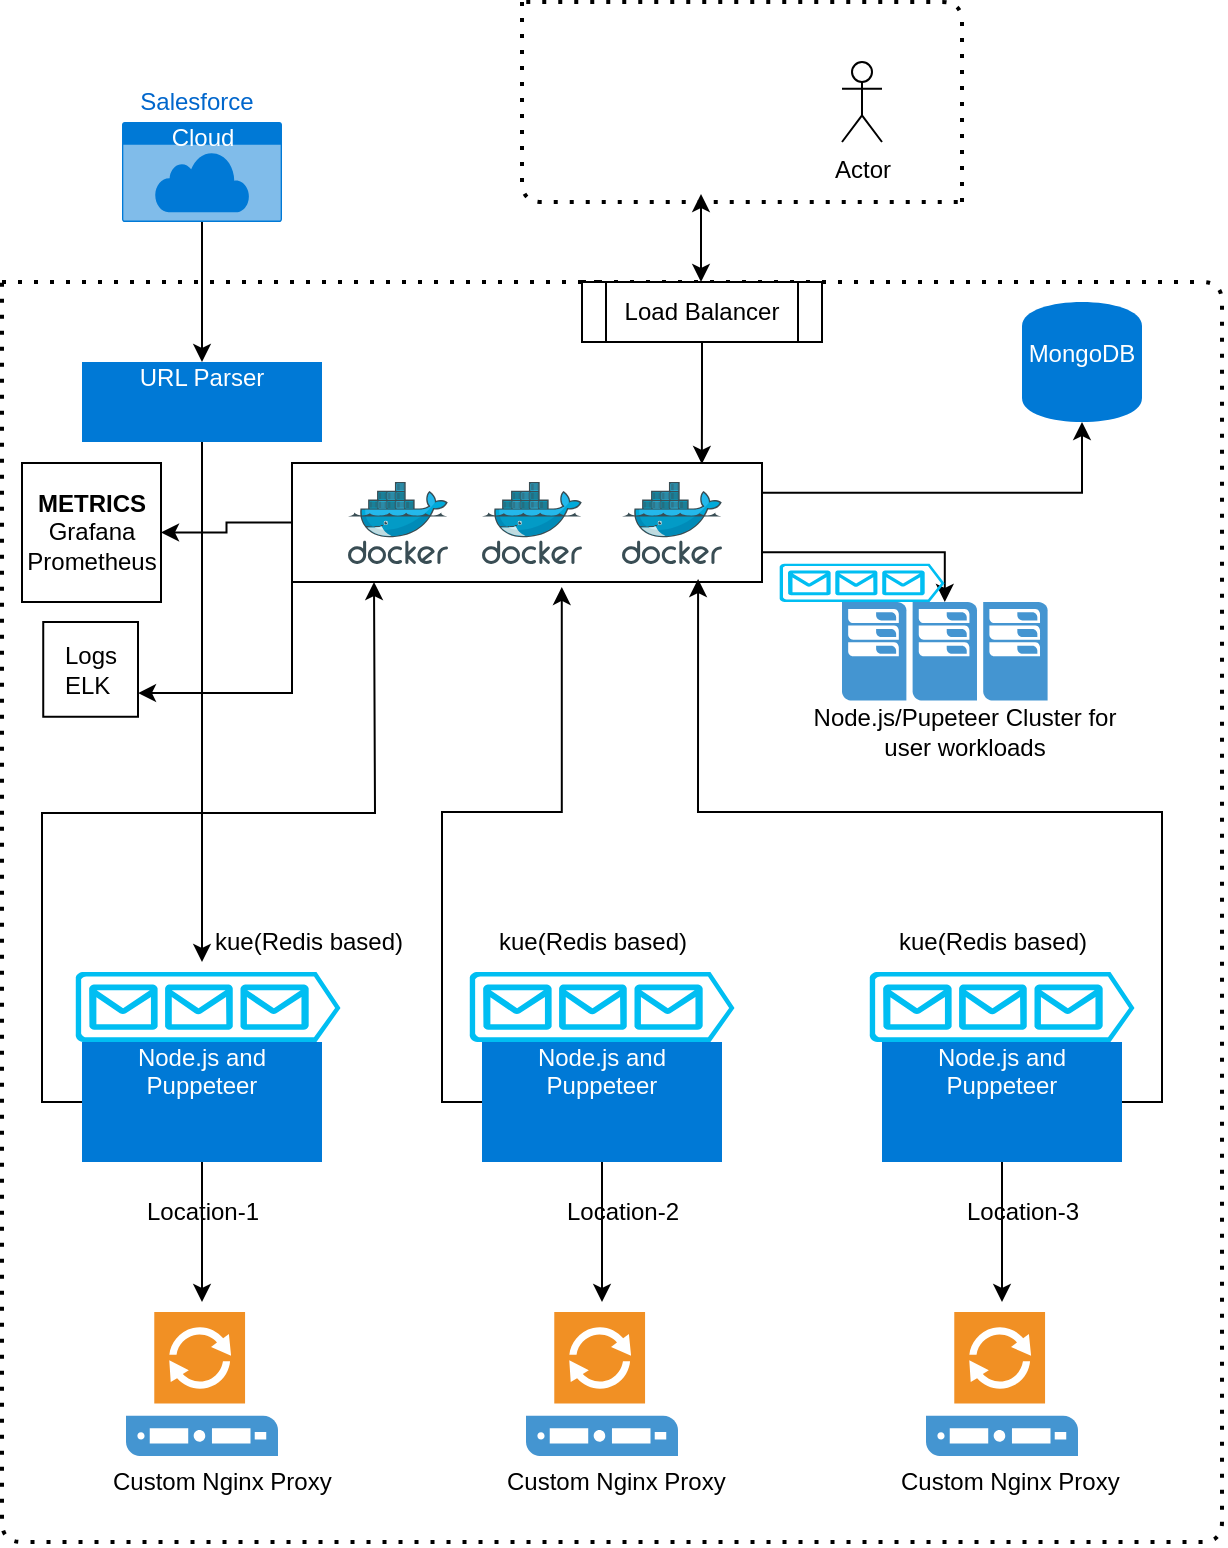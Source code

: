 <mxfile version="13.6.3" type="github">
  <diagram id="ujlbE42ZDyaoqwJoX8us" name="Page-1">
    <mxGraphModel dx="1186" dy="796" grid="1" gridSize="10" guides="1" tooltips="1" connect="1" arrows="1" fold="1" page="1" pageScale="1" pageWidth="850" pageHeight="1100" math="0" shadow="0">
      <root>
        <mxCell id="0" />
        <mxCell id="1" parent="0" />
        <mxCell id="xCr0qZ961VCydwSx8T03-10" style="edgeStyle=orthogonalEdgeStyle;rounded=0;orthogonalLoop=1;jettySize=auto;html=1;exitX=1;exitY=0.25;exitDx=0;exitDy=0;" parent="1" source="PxzMqg5Wx6o_aP7VjGV6-99" target="PxzMqg5Wx6o_aP7VjGV6-28" edge="1">
          <mxGeometry relative="1" as="geometry" />
        </mxCell>
        <mxCell id="xCr0qZ961VCydwSx8T03-11" style="edgeStyle=orthogonalEdgeStyle;rounded=0;orthogonalLoop=1;jettySize=auto;html=1;exitX=1;exitY=0.75;exitDx=0;exitDy=0;" parent="1" source="PxzMqg5Wx6o_aP7VjGV6-99" target="xCr0qZ961VCydwSx8T03-4" edge="1">
          <mxGeometry relative="1" as="geometry" />
        </mxCell>
        <mxCell id="cluyJKWnRuhhwIL8Kni7-7" style="edgeStyle=orthogonalEdgeStyle;rounded=0;orthogonalLoop=1;jettySize=auto;html=1;exitX=0;exitY=1;exitDx=0;exitDy=0;entryX=1;entryY=0.75;entryDx=0;entryDy=0;" edge="1" parent="1" source="PxzMqg5Wx6o_aP7VjGV6-99" target="cluyJKWnRuhhwIL8Kni7-6">
          <mxGeometry relative="1" as="geometry" />
        </mxCell>
        <mxCell id="cluyJKWnRuhhwIL8Kni7-11" style="edgeStyle=orthogonalEdgeStyle;rounded=0;orthogonalLoop=1;jettySize=auto;html=1;exitX=0;exitY=0.5;exitDx=0;exitDy=0;" edge="1" parent="1" source="PxzMqg5Wx6o_aP7VjGV6-99" target="cluyJKWnRuhhwIL8Kni7-1">
          <mxGeometry relative="1" as="geometry" />
        </mxCell>
        <mxCell id="PxzMqg5Wx6o_aP7VjGV6-99" value="" style="rounded=0;whiteSpace=wrap;html=1;" parent="1" vertex="1">
          <mxGeometry x="305" y="360.5" width="235" height="59.5" as="geometry" />
        </mxCell>
        <mxCell id="PxzMqg5Wx6o_aP7VjGV6-52" value="" style="edgeStyle=orthogonalEdgeStyle;rounded=0;orthogonalLoop=1;jettySize=auto;html=1;" parent="1" source="PxzMqg5Wx6o_aP7VjGV6-1" target="PxzMqg5Wx6o_aP7VjGV6-5" edge="1">
          <mxGeometry relative="1" as="geometry" />
        </mxCell>
        <mxCell id="PxzMqg5Wx6o_aP7VjGV6-1" value="Cloud" style="html=1;strokeColor=none;fillColor=#0079D6;labelPosition=center;verticalLabelPosition=middle;verticalAlign=top;align=center;fontSize=12;outlineConnect=0;spacingTop=-6;fontColor=#FFFFFF;shape=mxgraph.sitemap.cloud;" parent="1" vertex="1">
          <mxGeometry x="220" y="190" width="80" height="50" as="geometry" />
        </mxCell>
        <mxCell id="PxzMqg5Wx6o_aP7VjGV6-2" value="&lt;font color=&quot;#0066cc&quot;&gt;Salesforce&lt;/font&gt;" style="text;html=1;align=center;verticalAlign=middle;resizable=0;points=[];autosize=1;" parent="1" vertex="1">
          <mxGeometry x="222" y="170" width="70" height="20" as="geometry" />
        </mxCell>
        <mxCell id="PxzMqg5Wx6o_aP7VjGV6-82" style="edgeStyle=orthogonalEdgeStyle;rounded=0;orthogonalLoop=1;jettySize=auto;html=1;exitX=0.5;exitY=1;exitDx=0;exitDy=0;" parent="1" source="PxzMqg5Wx6o_aP7VjGV6-5" edge="1">
          <mxGeometry relative="1" as="geometry">
            <mxPoint x="260" y="610" as="targetPoint" />
            <Array as="points">
              <mxPoint x="260" y="390" />
              <mxPoint x="260" y="390" />
            </Array>
          </mxGeometry>
        </mxCell>
        <mxCell id="PxzMqg5Wx6o_aP7VjGV6-5" value="URL Parser" style="whiteSpace=wrap;html=1;fontColor=#FFFFFF;verticalAlign=top;strokeColor=none;fillColor=#0079D6;spacingTop=-6;" parent="1" vertex="1">
          <mxGeometry x="200" y="310" width="120" height="40" as="geometry" />
        </mxCell>
        <mxCell id="PxzMqg5Wx6o_aP7VjGV6-49" style="edgeStyle=orthogonalEdgeStyle;rounded=0;orthogonalLoop=1;jettySize=auto;html=1;exitX=0.5;exitY=1;exitDx=0;exitDy=0;" parent="1" source="PxzMqg5Wx6o_aP7VjGV6-9" edge="1">
          <mxGeometry relative="1" as="geometry">
            <mxPoint x="460" y="780" as="targetPoint" />
          </mxGeometry>
        </mxCell>
        <mxCell id="PxzMqg5Wx6o_aP7VjGV6-9" value="&lt;span&gt;Node.js and Puppeteer&lt;/span&gt;" style="whiteSpace=wrap;html=1;fontColor=#FFFFFF;verticalAlign=top;strokeColor=none;fillColor=#0079D6;spacingTop=-6;" parent="1" vertex="1">
          <mxGeometry x="400" y="650" width="120" height="60" as="geometry" />
        </mxCell>
        <mxCell id="PxzMqg5Wx6o_aP7VjGV6-50" style="edgeStyle=orthogonalEdgeStyle;rounded=0;orthogonalLoop=1;jettySize=auto;html=1;exitX=0.5;exitY=1;exitDx=0;exitDy=0;" parent="1" source="PxzMqg5Wx6o_aP7VjGV6-11" edge="1">
          <mxGeometry relative="1" as="geometry">
            <mxPoint x="260" y="780" as="targetPoint" />
          </mxGeometry>
        </mxCell>
        <mxCell id="PxzMqg5Wx6o_aP7VjGV6-86" style="edgeStyle=orthogonalEdgeStyle;rounded=0;orthogonalLoop=1;jettySize=auto;html=1;exitX=0;exitY=0.5;exitDx=0;exitDy=0;" parent="1" source="PxzMqg5Wx6o_aP7VjGV6-11" edge="1">
          <mxGeometry relative="1" as="geometry">
            <mxPoint x="346" y="420" as="targetPoint" />
          </mxGeometry>
        </mxCell>
        <mxCell id="PxzMqg5Wx6o_aP7VjGV6-11" value="Node.js and Puppeteer" style="whiteSpace=wrap;html=1;fontColor=#FFFFFF;verticalAlign=top;strokeColor=none;fillColor=#0079D6;spacingTop=-6;" parent="1" vertex="1">
          <mxGeometry x="200" y="650" width="120" height="60" as="geometry" />
        </mxCell>
        <mxCell id="PxzMqg5Wx6o_aP7VjGV6-51" style="edgeStyle=orthogonalEdgeStyle;rounded=0;orthogonalLoop=1;jettySize=auto;html=1;exitX=0.5;exitY=1;exitDx=0;exitDy=0;" parent="1" source="PxzMqg5Wx6o_aP7VjGV6-13" edge="1">
          <mxGeometry relative="1" as="geometry">
            <mxPoint x="660" y="780" as="targetPoint" />
          </mxGeometry>
        </mxCell>
        <mxCell id="xCr0qZ961VCydwSx8T03-1" style="edgeStyle=orthogonalEdgeStyle;rounded=0;orthogonalLoop=1;jettySize=auto;html=1;exitX=1;exitY=0.5;exitDx=0;exitDy=0;entryX=0.864;entryY=0.975;entryDx=0;entryDy=0;entryPerimeter=0;" parent="1" source="PxzMqg5Wx6o_aP7VjGV6-13" target="PxzMqg5Wx6o_aP7VjGV6-99" edge="1">
          <mxGeometry relative="1" as="geometry" />
        </mxCell>
        <mxCell id="PxzMqg5Wx6o_aP7VjGV6-13" value="&lt;span&gt;Node.js and Puppeteer&lt;/span&gt;" style="whiteSpace=wrap;html=1;fontColor=#FFFFFF;verticalAlign=top;strokeColor=none;fillColor=#0079D6;spacingTop=-6;" parent="1" vertex="1">
          <mxGeometry x="600" y="650" width="120" height="60" as="geometry" />
        </mxCell>
        <mxCell id="PxzMqg5Wx6o_aP7VjGV6-15" value="" style="endArrow=none;dashed=1;html=1;dashPattern=1 3;strokeWidth=2;" parent="1" edge="1">
          <mxGeometry width="50" height="50" relative="1" as="geometry">
            <mxPoint x="450" y="270" as="sourcePoint" />
            <mxPoint x="160" y="270" as="targetPoint" />
            <Array as="points">
              <mxPoint x="770" y="270" />
              <mxPoint x="770" y="900" />
              <mxPoint x="480" y="900" />
              <mxPoint x="160" y="900" />
            </Array>
          </mxGeometry>
        </mxCell>
        <mxCell id="PxzMqg5Wx6o_aP7VjGV6-16" value="Location-1" style="text;html=1;align=center;verticalAlign=middle;resizable=0;points=[];autosize=1;" parent="1" vertex="1">
          <mxGeometry x="225" y="725" width="70" height="20" as="geometry" />
        </mxCell>
        <mxCell id="PxzMqg5Wx6o_aP7VjGV6-17" value="Location-2" style="text;html=1;align=center;verticalAlign=middle;resizable=0;points=[];autosize=1;" parent="1" vertex="1">
          <mxGeometry x="435" y="725" width="70" height="20" as="geometry" />
        </mxCell>
        <mxCell id="PxzMqg5Wx6o_aP7VjGV6-18" value="Location-3" style="text;html=1;align=center;verticalAlign=middle;resizable=0;points=[];autosize=1;" parent="1" vertex="1">
          <mxGeometry x="635" y="725" width="70" height="20" as="geometry" />
        </mxCell>
        <mxCell id="PxzMqg5Wx6o_aP7VjGV6-21" value="" style="shadow=0;dashed=0;html=1;strokeColor=none;fillColor=#4495D1;labelPosition=center;verticalLabelPosition=bottom;verticalAlign=top;align=center;outlineConnect=0;shape=mxgraph.veeam.proxy_server;" parent="1" vertex="1">
          <mxGeometry x="422" y="785" width="76" height="72" as="geometry" />
        </mxCell>
        <mxCell id="PxzMqg5Wx6o_aP7VjGV6-22" value="" style="shadow=0;dashed=0;html=1;strokeColor=none;fillColor=#4495D1;labelPosition=center;verticalLabelPosition=bottom;verticalAlign=top;align=center;outlineConnect=0;shape=mxgraph.veeam.proxy_server;" parent="1" vertex="1">
          <mxGeometry x="222" y="785" width="76" height="72" as="geometry" />
        </mxCell>
        <mxCell id="PxzMqg5Wx6o_aP7VjGV6-23" value="" style="shadow=0;dashed=0;html=1;strokeColor=none;fillColor=#4495D1;labelPosition=center;verticalLabelPosition=bottom;verticalAlign=top;align=center;outlineConnect=0;shape=mxgraph.veeam.proxy_server;" parent="1" vertex="1">
          <mxGeometry x="622" y="785" width="76" height="72" as="geometry" />
        </mxCell>
        <mxCell id="PxzMqg5Wx6o_aP7VjGV6-28" value="MongoDB" style="shape=cylinder;whiteSpace=wrap;html=1;boundedLbl=1;backgroundOutline=1;fontColor=#FFFFFF;verticalAlign=top;strokeColor=none;fillColor=#0079D6;spacingTop=-6;" parent="1" vertex="1">
          <mxGeometry x="670" y="280" width="60" height="60" as="geometry" />
        </mxCell>
        <mxCell id="PxzMqg5Wx6o_aP7VjGV6-30" value="Actor" style="shape=umlActor;verticalLabelPosition=bottom;verticalAlign=top;html=1;outlineConnect=0;" parent="1" vertex="1">
          <mxGeometry x="580" y="160" width="20" height="40" as="geometry" />
        </mxCell>
        <mxCell id="PxzMqg5Wx6o_aP7VjGV6-36" value="" style="shape=image;html=1;verticalAlign=top;verticalLabelPosition=bottom;labelBackgroundColor=#ffffff;imageAspect=0;aspect=fixed;image=https://cdn4.iconfinder.com/data/icons/technology-83/1000/app_frontend_end_front_front-end_front_end_development-128.png" parent="1" vertex="1">
          <mxGeometry x="480" y="150" width="60" height="60" as="geometry" />
        </mxCell>
        <mxCell id="PxzMqg5Wx6o_aP7VjGV6-39" value="" style="endArrow=none;dashed=1;html=1;dashPattern=1 3;strokeWidth=2;" parent="1" edge="1">
          <mxGeometry width="50" height="50" relative="1" as="geometry">
            <mxPoint x="420" y="130" as="sourcePoint" />
            <mxPoint x="640" y="230" as="targetPoint" />
            <Array as="points">
              <mxPoint x="420" y="130" />
              <mxPoint x="420" y="230" />
              <mxPoint x="540" y="230" />
            </Array>
          </mxGeometry>
        </mxCell>
        <mxCell id="PxzMqg5Wx6o_aP7VjGV6-46" value="&amp;nbsp;Custom Nginx Proxy" style="text;html=1;align=center;verticalAlign=middle;resizable=0;points=[];autosize=1;" parent="1" vertex="1">
          <mxGeometry x="203" y="860" width="130" height="20" as="geometry" />
        </mxCell>
        <mxCell id="PxzMqg5Wx6o_aP7VjGV6-47" value="&amp;nbsp;Custom Nginx Proxy" style="text;html=1;align=center;verticalAlign=middle;resizable=0;points=[];autosize=1;" parent="1" vertex="1">
          <mxGeometry x="597" y="860" width="130" height="20" as="geometry" />
        </mxCell>
        <mxCell id="PxzMqg5Wx6o_aP7VjGV6-48" value="&amp;nbsp;Custom Nginx Proxy" style="text;html=1;align=center;verticalAlign=middle;resizable=0;points=[];autosize=1;" parent="1" vertex="1">
          <mxGeometry x="400" y="860" width="130" height="20" as="geometry" />
        </mxCell>
        <mxCell id="PxzMqg5Wx6o_aP7VjGV6-66" style="edgeStyle=orthogonalEdgeStyle;rounded=0;orthogonalLoop=1;jettySize=auto;html=1;exitX=0.5;exitY=1;exitDx=0;exitDy=0;exitPerimeter=0;entryX=0.5;entryY=0;entryDx=0;entryDy=0;" parent="1" source="PxzMqg5Wx6o_aP7VjGV6-62" target="PxzMqg5Wx6o_aP7VjGV6-9" edge="1">
          <mxGeometry relative="1" as="geometry" />
        </mxCell>
        <mxCell id="PxzMqg5Wx6o_aP7VjGV6-101" style="edgeStyle=orthogonalEdgeStyle;rounded=0;orthogonalLoop=1;jettySize=auto;html=1;entryX=0.574;entryY=1.042;entryDx=0;entryDy=0;entryPerimeter=0;exitX=0;exitY=0.5;exitDx=0;exitDy=0;" parent="1" source="PxzMqg5Wx6o_aP7VjGV6-9" target="PxzMqg5Wx6o_aP7VjGV6-99" edge="1">
          <mxGeometry relative="1" as="geometry">
            <mxPoint x="390" y="680" as="sourcePoint" />
          </mxGeometry>
        </mxCell>
        <mxCell id="PxzMqg5Wx6o_aP7VjGV6-62" value="" style="verticalLabelPosition=bottom;html=1;verticalAlign=top;align=center;strokeColor=none;fillColor=#00BEF2;shape=mxgraph.azure.queue_generic;pointerEvents=1;" parent="1" vertex="1">
          <mxGeometry x="393.75" y="615" width="132.5" height="35" as="geometry" />
        </mxCell>
        <mxCell id="PxzMqg5Wx6o_aP7VjGV6-67" value="kue(Redis based)" style="text;html=1;align=center;verticalAlign=middle;resizable=0;points=[];autosize=1;" parent="1" vertex="1">
          <mxGeometry x="257.5" y="590" width="110" height="20" as="geometry" />
        </mxCell>
        <mxCell id="PxzMqg5Wx6o_aP7VjGV6-70" value="" style="verticalLabelPosition=bottom;html=1;verticalAlign=top;align=center;strokeColor=none;fillColor=#00BEF2;shape=mxgraph.azure.queue_generic;pointerEvents=1;" parent="1" vertex="1">
          <mxGeometry x="593.75" y="615" width="132.5" height="35" as="geometry" />
        </mxCell>
        <mxCell id="PxzMqg5Wx6o_aP7VjGV6-71" value="" style="verticalLabelPosition=bottom;html=1;verticalAlign=top;align=center;strokeColor=none;fillColor=#00BEF2;shape=mxgraph.azure.queue_generic;pointerEvents=1;" parent="1" vertex="1">
          <mxGeometry x="196.75" y="615" width="132.5" height="35" as="geometry" />
        </mxCell>
        <mxCell id="PxzMqg5Wx6o_aP7VjGV6-83" value="" style="endArrow=none;dashed=1;html=1;dashPattern=1 3;strokeWidth=2;" parent="1" edge="1">
          <mxGeometry width="50" height="50" relative="1" as="geometry">
            <mxPoint x="160" y="270" as="sourcePoint" />
            <mxPoint x="460" y="270" as="targetPoint" />
            <Array as="points">
              <mxPoint x="330" y="270" />
            </Array>
          </mxGeometry>
        </mxCell>
        <mxCell id="PxzMqg5Wx6o_aP7VjGV6-88" value="" style="endArrow=none;dashed=1;html=1;dashPattern=1 3;strokeWidth=2;" parent="1" edge="1">
          <mxGeometry width="50" height="50" relative="1" as="geometry">
            <mxPoint x="640" y="230" as="sourcePoint" />
            <mxPoint x="420" y="130" as="targetPoint" />
            <Array as="points">
              <mxPoint x="640" y="130" />
            </Array>
          </mxGeometry>
        </mxCell>
        <mxCell id="PxzMqg5Wx6o_aP7VjGV6-93" value="kue(Redis based)" style="text;html=1;align=center;verticalAlign=middle;resizable=0;points=[];autosize=1;" parent="1" vertex="1">
          <mxGeometry x="400" y="590" width="110" height="20" as="geometry" />
        </mxCell>
        <mxCell id="PxzMqg5Wx6o_aP7VjGV6-94" value="kue(Redis based)" style="text;html=1;align=center;verticalAlign=middle;resizable=0;points=[];autosize=1;" parent="1" vertex="1">
          <mxGeometry x="600" y="590" width="110" height="20" as="geometry" />
        </mxCell>
        <mxCell id="PxzMqg5Wx6o_aP7VjGV6-96" value="" style="aspect=fixed;html=1;points=[];align=center;image;fontSize=12;image=img/lib/mscae/Docker.svg;" parent="1" vertex="1">
          <mxGeometry x="400" y="370" width="50" height="41" as="geometry" />
        </mxCell>
        <mxCell id="PxzMqg5Wx6o_aP7VjGV6-97" value="" style="aspect=fixed;html=1;points=[];align=center;image;fontSize=12;image=img/lib/mscae/Docker.svg;" parent="1" vertex="1">
          <mxGeometry x="333" y="370" width="50" height="41" as="geometry" />
        </mxCell>
        <mxCell id="PxzMqg5Wx6o_aP7VjGV6-98" value="" style="aspect=fixed;html=1;points=[];align=center;image;fontSize=12;image=img/lib/mscae/Docker.svg;" parent="1" vertex="1">
          <mxGeometry x="470" y="370" width="50" height="41" as="geometry" />
        </mxCell>
        <mxCell id="xCr0qZ961VCydwSx8T03-4" value="" style="pointerEvents=1;shadow=0;dashed=0;html=1;strokeColor=none;fillColor=#4495D1;labelPosition=center;verticalLabelPosition=bottom;verticalAlign=top;align=center;outlineConnect=0;shape=mxgraph.veeam.cluster;" parent="1" vertex="1">
          <mxGeometry x="580" y="430" width="102.8" height="49.2" as="geometry" />
        </mxCell>
        <mxCell id="xCr0qZ961VCydwSx8T03-6" value="Node.js/Pupeteer Cluster for &lt;br&gt;user workloads" style="text;html=1;align=center;verticalAlign=middle;resizable=0;points=[];autosize=1;" parent="1" vertex="1">
          <mxGeometry x="556.25" y="480" width="170" height="30" as="geometry" />
        </mxCell>
        <mxCell id="xCr0qZ961VCydwSx8T03-14" value="" style="verticalLabelPosition=bottom;html=1;verticalAlign=top;align=center;strokeColor=none;fillColor=#00BEF2;shape=mxgraph.azure.queue_generic;pointerEvents=1;" parent="1" vertex="1">
          <mxGeometry x="548.75" y="410.8" width="82.5" height="19.2" as="geometry" />
        </mxCell>
        <mxCell id="xCr0qZ961VCydwSx8T03-27" style="edgeStyle=orthogonalEdgeStyle;rounded=0;orthogonalLoop=1;jettySize=auto;html=1;exitX=0.5;exitY=1;exitDx=0;exitDy=0;entryX=0.872;entryY=0.008;entryDx=0;entryDy=0;entryPerimeter=0;" parent="1" source="xCr0qZ961VCydwSx8T03-15" target="PxzMqg5Wx6o_aP7VjGV6-99" edge="1">
          <mxGeometry relative="1" as="geometry" />
        </mxCell>
        <mxCell id="xCr0qZ961VCydwSx8T03-15" value="Load Balancer" style="shape=process;whiteSpace=wrap;html=1;backgroundOutline=1;" parent="1" vertex="1">
          <mxGeometry x="450" y="270" width="120" height="30" as="geometry" />
        </mxCell>
        <mxCell id="xCr0qZ961VCydwSx8T03-25" value="" style="endArrow=classic;startArrow=classic;html=1;" parent="1" edge="1">
          <mxGeometry width="50" height="50" relative="1" as="geometry">
            <mxPoint x="509.5" y="270" as="sourcePoint" />
            <mxPoint x="509.5" y="226" as="targetPoint" />
          </mxGeometry>
        </mxCell>
        <mxCell id="cluyJKWnRuhhwIL8Kni7-1" value="&lt;b&gt;METRICS&lt;/b&gt;&lt;br&gt;Grafana&lt;br&gt;Prometheus" style="whiteSpace=wrap;html=1;aspect=fixed;" vertex="1" parent="1">
          <mxGeometry x="170" y="360.5" width="69.5" height="69.5" as="geometry" />
        </mxCell>
        <mxCell id="cluyJKWnRuhhwIL8Kni7-6" value="Logs&lt;br&gt;ELK&amp;nbsp;" style="whiteSpace=wrap;html=1;aspect=fixed;" vertex="1" parent="1">
          <mxGeometry x="180.62" y="440" width="47.38" height="47.38" as="geometry" />
        </mxCell>
      </root>
    </mxGraphModel>
  </diagram>
</mxfile>
